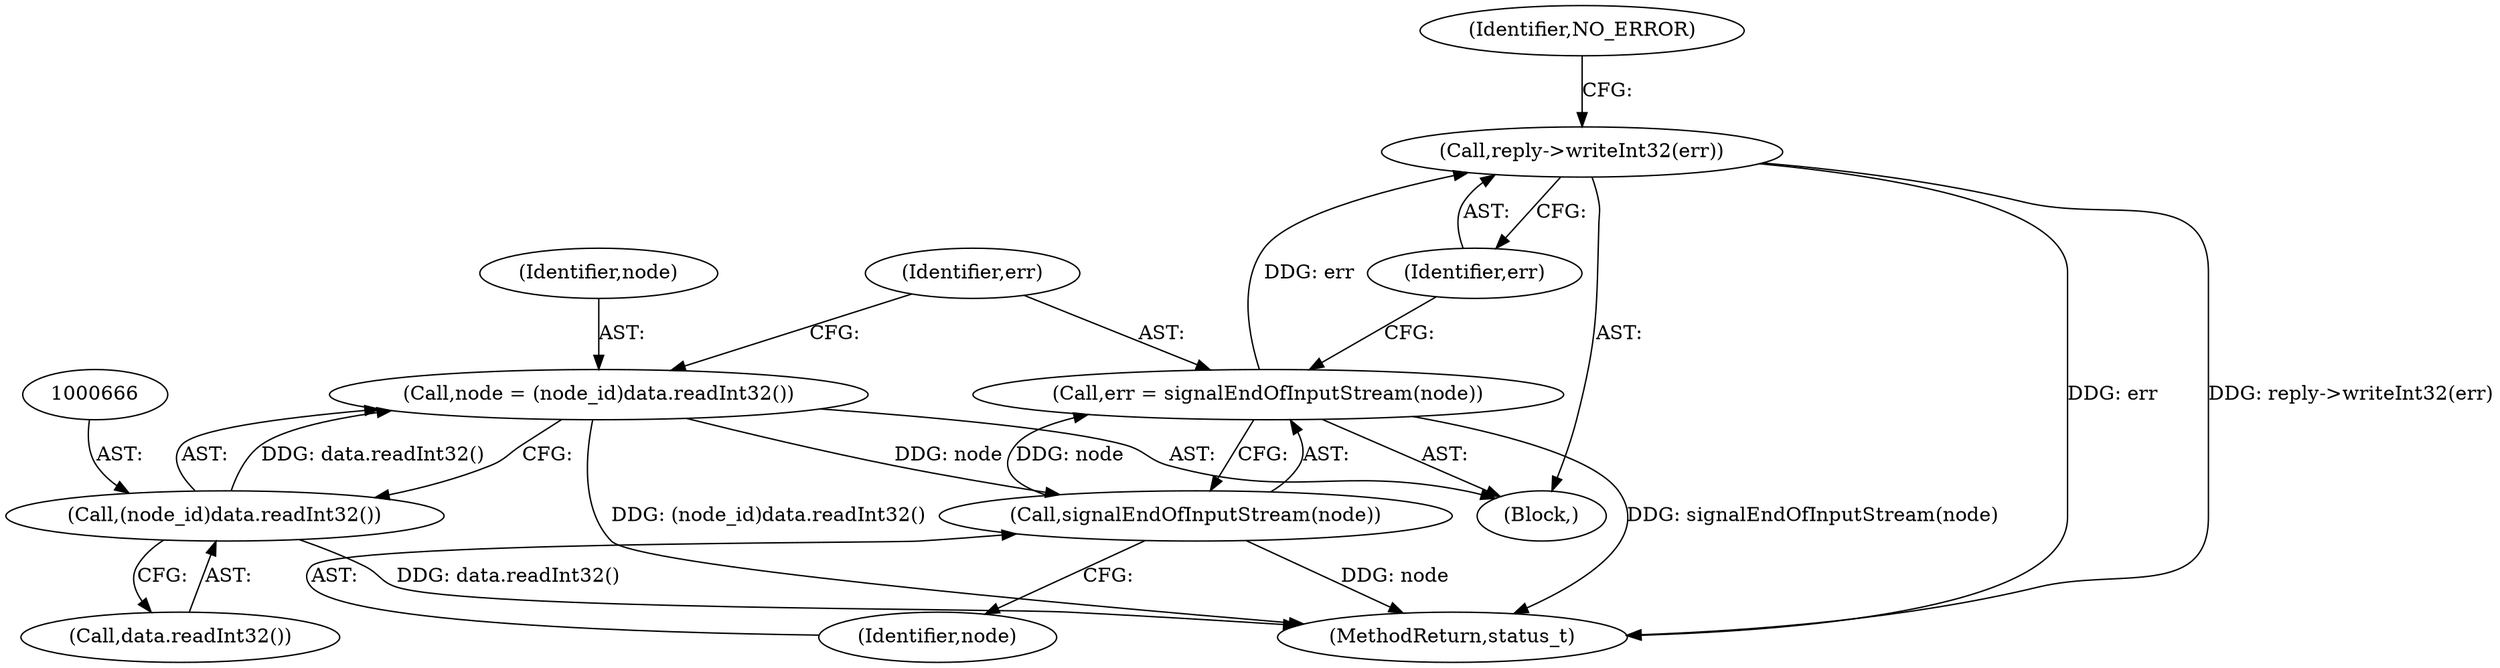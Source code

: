 digraph "0_Android_25be9ac20db51044e1b09ca67906355e4f328d48_0@API" {
"1000673" [label="(Call,reply->writeInt32(err))"];
"1000669" [label="(Call,err = signalEndOfInputStream(node))"];
"1000671" [label="(Call,signalEndOfInputStream(node))"];
"1000663" [label="(Call,node = (node_id)data.readInt32())"];
"1000665" [label="(Call,(node_id)data.readInt32())"];
"1000657" [label="(Block,)"];
"1000676" [label="(Identifier,NO_ERROR)"];
"1000672" [label="(Identifier,node)"];
"1000673" [label="(Call,reply->writeInt32(err))"];
"1000669" [label="(Call,err = signalEndOfInputStream(node))"];
"1000663" [label="(Call,node = (node_id)data.readInt32())"];
"1000665" [label="(Call,(node_id)data.readInt32())"];
"1000664" [label="(Identifier,node)"];
"1000670" [label="(Identifier,err)"];
"1000674" [label="(Identifier,err)"];
"1001056" [label="(MethodReturn,status_t)"];
"1000667" [label="(Call,data.readInt32())"];
"1000671" [label="(Call,signalEndOfInputStream(node))"];
"1000673" -> "1000657"  [label="AST: "];
"1000673" -> "1000674"  [label="CFG: "];
"1000674" -> "1000673"  [label="AST: "];
"1000676" -> "1000673"  [label="CFG: "];
"1000673" -> "1001056"  [label="DDG: err"];
"1000673" -> "1001056"  [label="DDG: reply->writeInt32(err)"];
"1000669" -> "1000673"  [label="DDG: err"];
"1000669" -> "1000657"  [label="AST: "];
"1000669" -> "1000671"  [label="CFG: "];
"1000670" -> "1000669"  [label="AST: "];
"1000671" -> "1000669"  [label="AST: "];
"1000674" -> "1000669"  [label="CFG: "];
"1000669" -> "1001056"  [label="DDG: signalEndOfInputStream(node)"];
"1000671" -> "1000669"  [label="DDG: node"];
"1000671" -> "1000672"  [label="CFG: "];
"1000672" -> "1000671"  [label="AST: "];
"1000671" -> "1001056"  [label="DDG: node"];
"1000663" -> "1000671"  [label="DDG: node"];
"1000663" -> "1000657"  [label="AST: "];
"1000663" -> "1000665"  [label="CFG: "];
"1000664" -> "1000663"  [label="AST: "];
"1000665" -> "1000663"  [label="AST: "];
"1000670" -> "1000663"  [label="CFG: "];
"1000663" -> "1001056"  [label="DDG: (node_id)data.readInt32()"];
"1000665" -> "1000663"  [label="DDG: data.readInt32()"];
"1000665" -> "1000667"  [label="CFG: "];
"1000666" -> "1000665"  [label="AST: "];
"1000667" -> "1000665"  [label="AST: "];
"1000665" -> "1001056"  [label="DDG: data.readInt32()"];
}
